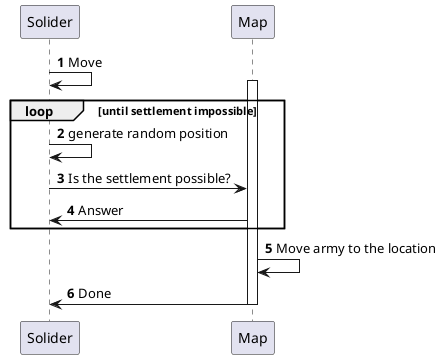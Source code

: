 @startuml
'https://plantuml.com/sequence-diagram

autonumber

Solider->Solider :Move
activate Map
loop  until settlement impossible
Solider->Solider: generate random position
Solider->Map: Is the settlement possible?
Map->Solider: Answer
end
Map->Map: Move army to the location
 Map->Solider:Done
 deactivate Map

@enduml